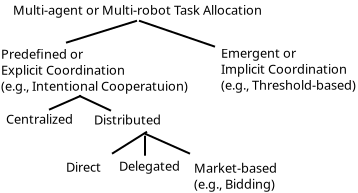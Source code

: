 <?xml version="1.0" encoding="UTF-8"?>
<dia:diagram xmlns:dia="http://www.lysator.liu.se/~alla/dia/">
  <dia:layer name="Background" visible="true" active="true">
    <dia:object type="Standard - Text" version="1" id="O0">
      <dia:attribute name="obj_pos">
        <dia:point val="6.55,0.65"/>
      </dia:attribute>
      <dia:attribute name="obj_bb">
        <dia:rectangle val="6.55,0.055;19.675,0.802"/>
      </dia:attribute>
      <dia:attribute name="text">
        <dia:composite type="text">
          <dia:attribute name="string">
            <dia:string>#Multi-agent or Multi-robot Task Allocation#</dia:string>
          </dia:attribute>
          <dia:attribute name="font">
            <dia:font family="sans" style="0" name="Helvetica"/>
          </dia:attribute>
          <dia:attribute name="height">
            <dia:real val="0.8"/>
          </dia:attribute>
          <dia:attribute name="pos">
            <dia:point val="6.55,0.65"/>
          </dia:attribute>
          <dia:attribute name="color">
            <dia:color val="#000000"/>
          </dia:attribute>
          <dia:attribute name="alignment">
            <dia:enum val="0"/>
          </dia:attribute>
        </dia:composite>
      </dia:attribute>
      <dia:attribute name="valign">
        <dia:enum val="3"/>
      </dia:attribute>
    </dia:object>
    <dia:object type="Standard - Line" version="0" id="O1">
      <dia:attribute name="obj_pos">
        <dia:point val="9.95,4.7"/>
      </dia:attribute>
      <dia:attribute name="obj_bb">
        <dia:rectangle val="8.284,4.634;10.016,5.466"/>
      </dia:attribute>
      <dia:attribute name="conn_endpoints">
        <dia:point val="9.95,4.7"/>
        <dia:point val="8.35,5.4"/>
      </dia:attribute>
      <dia:attribute name="numcp">
        <dia:int val="1"/>
      </dia:attribute>
    </dia:object>
    <dia:object type="Standard - Text" version="1" id="O2">
      <dia:attribute name="obj_pos">
        <dia:point val="6.2,6.1"/>
      </dia:attribute>
      <dia:attribute name="obj_bb">
        <dia:rectangle val="6.2,5.486;9.864,6.29"/>
      </dia:attribute>
      <dia:attribute name="text">
        <dia:composite type="text">
          <dia:attribute name="string">
            <dia:string>#Centralized#</dia:string>
          </dia:attribute>
          <dia:attribute name="font">
            <dia:font family="sans" style="0" name="Helvetica"/>
          </dia:attribute>
          <dia:attribute name="height">
            <dia:real val="0.8"/>
          </dia:attribute>
          <dia:attribute name="pos">
            <dia:point val="6.2,6.1"/>
          </dia:attribute>
          <dia:attribute name="color">
            <dia:color val="#000000"/>
          </dia:attribute>
          <dia:attribute name="alignment">
            <dia:enum val="0"/>
          </dia:attribute>
        </dia:composite>
      </dia:attribute>
      <dia:attribute name="valign">
        <dia:enum val="3"/>
      </dia:attribute>
    </dia:object>
    <dia:object type="Standard - Text" version="1" id="O3">
      <dia:attribute name="obj_pos">
        <dia:point val="10.6,6.14"/>
      </dia:attribute>
      <dia:attribute name="obj_bb">
        <dia:rectangle val="10.6,5.545;14.158,6.293"/>
      </dia:attribute>
      <dia:attribute name="text">
        <dia:composite type="text">
          <dia:attribute name="string">
            <dia:string>#Distributed#</dia:string>
          </dia:attribute>
          <dia:attribute name="font">
            <dia:font family="sans" style="0" name="Helvetica"/>
          </dia:attribute>
          <dia:attribute name="height">
            <dia:real val="0.8"/>
          </dia:attribute>
          <dia:attribute name="pos">
            <dia:point val="10.6,6.14"/>
          </dia:attribute>
          <dia:attribute name="color">
            <dia:color val="#000000"/>
          </dia:attribute>
          <dia:attribute name="alignment">
            <dia:enum val="0"/>
          </dia:attribute>
        </dia:composite>
      </dia:attribute>
      <dia:attribute name="valign">
        <dia:enum val="3"/>
      </dia:attribute>
    </dia:object>
    <dia:object type="Standard - Text" version="1" id="O4">
      <dia:attribute name="obj_pos">
        <dia:point val="5.95,2.85"/>
      </dia:attribute>
      <dia:attribute name="obj_bb">
        <dia:rectangle val="5.95,2.255;16.025,4.603"/>
      </dia:attribute>
      <dia:attribute name="text">
        <dia:composite type="text">
          <dia:attribute name="string">
            <dia:string>#Predefined or
Explicit Coordination
(e.g., Intentional Cooperatuion)#</dia:string>
          </dia:attribute>
          <dia:attribute name="font">
            <dia:font family="sans" style="0" name="Helvetica"/>
          </dia:attribute>
          <dia:attribute name="height">
            <dia:real val="0.8"/>
          </dia:attribute>
          <dia:attribute name="pos">
            <dia:point val="5.95,2.85"/>
          </dia:attribute>
          <dia:attribute name="color">
            <dia:color val="#000000"/>
          </dia:attribute>
          <dia:attribute name="alignment">
            <dia:enum val="0"/>
          </dia:attribute>
        </dia:composite>
      </dia:attribute>
      <dia:attribute name="valign">
        <dia:enum val="3"/>
      </dia:attribute>
    </dia:object>
    <dia:object type="Standard - Text" version="1" id="O5">
      <dia:attribute name="obj_pos">
        <dia:point val="16.95,2.8"/>
      </dia:attribute>
      <dia:attribute name="obj_bb">
        <dia:rectangle val="16.95,2.205;24.38,4.553"/>
      </dia:attribute>
      <dia:attribute name="text">
        <dia:composite type="text">
          <dia:attribute name="string">
            <dia:string>#Emergent or 
Implicit Coordination
(e.g., Threshold-based)#</dia:string>
          </dia:attribute>
          <dia:attribute name="font">
            <dia:font family="sans" style="0" name="Helvetica"/>
          </dia:attribute>
          <dia:attribute name="height">
            <dia:real val="0.8"/>
          </dia:attribute>
          <dia:attribute name="pos">
            <dia:point val="16.95,2.8"/>
          </dia:attribute>
          <dia:attribute name="color">
            <dia:color val="#000000"/>
          </dia:attribute>
          <dia:attribute name="alignment">
            <dia:enum val="0"/>
          </dia:attribute>
        </dia:composite>
      </dia:attribute>
      <dia:attribute name="valign">
        <dia:enum val="3"/>
      </dia:attribute>
    </dia:object>
    <dia:object type="Standard - Line" version="0" id="O6">
      <dia:attribute name="obj_pos">
        <dia:point val="9.85,4.7"/>
      </dia:attribute>
      <dia:attribute name="obj_bb">
        <dia:rectangle val="9.784,4.634;11.517,5.516"/>
      </dia:attribute>
      <dia:attribute name="conn_endpoints">
        <dia:point val="9.85,4.7"/>
        <dia:point val="11.45,5.45"/>
      </dia:attribute>
      <dia:attribute name="numcp">
        <dia:int val="1"/>
      </dia:attribute>
    </dia:object>
    <dia:object type="Standard - Line" version="0" id="O7">
      <dia:attribute name="obj_pos">
        <dia:point val="13.25,6.5"/>
      </dia:attribute>
      <dia:attribute name="obj_bb">
        <dia:rectangle val="11.431,6.431;13.319,7.669"/>
      </dia:attribute>
      <dia:attribute name="conn_endpoints">
        <dia:point val="13.25,6.5"/>
        <dia:point val="11.5,7.6"/>
      </dia:attribute>
      <dia:attribute name="numcp">
        <dia:int val="1"/>
      </dia:attribute>
    </dia:object>
    <dia:object type="Standard - Line" version="0" id="O8">
      <dia:attribute name="obj_pos">
        <dia:point val="13.15,6.6"/>
      </dia:attribute>
      <dia:attribute name="obj_bb">
        <dia:rectangle val="13.084,6.534;15.466,7.666"/>
      </dia:attribute>
      <dia:attribute name="conn_endpoints">
        <dia:point val="13.15,6.6"/>
        <dia:point val="15.4,7.6"/>
      </dia:attribute>
      <dia:attribute name="numcp">
        <dia:int val="1"/>
      </dia:attribute>
    </dia:object>
    <dia:object type="Standard - Line" version="0" id="O9">
      <dia:attribute name="obj_pos">
        <dia:point val="13.15,6.7"/>
      </dia:attribute>
      <dia:attribute name="obj_bb">
        <dia:rectangle val="13.1,6.65;13.2,7.75"/>
      </dia:attribute>
      <dia:attribute name="conn_endpoints">
        <dia:point val="13.15,6.7"/>
        <dia:point val="13.15,7.7"/>
      </dia:attribute>
      <dia:attribute name="numcp">
        <dia:int val="1"/>
      </dia:attribute>
    </dia:object>
    <dia:object type="Standard - Text" version="1" id="O10">
      <dia:attribute name="obj_pos">
        <dia:point val="9.2,8.5"/>
      </dia:attribute>
      <dia:attribute name="obj_bb">
        <dia:rectangle val="9.2,7.905;11.115,8.652"/>
      </dia:attribute>
      <dia:attribute name="text">
        <dia:composite type="text">
          <dia:attribute name="string">
            <dia:string>#Direct#</dia:string>
          </dia:attribute>
          <dia:attribute name="font">
            <dia:font family="sans" style="0" name="Helvetica"/>
          </dia:attribute>
          <dia:attribute name="height">
            <dia:real val="0.8"/>
          </dia:attribute>
          <dia:attribute name="pos">
            <dia:point val="9.2,8.5"/>
          </dia:attribute>
          <dia:attribute name="color">
            <dia:color val="#000000"/>
          </dia:attribute>
          <dia:attribute name="alignment">
            <dia:enum val="0"/>
          </dia:attribute>
        </dia:composite>
      </dia:attribute>
      <dia:attribute name="valign">
        <dia:enum val="3"/>
      </dia:attribute>
    </dia:object>
    <dia:object type="Standard - Text" version="1" id="O11">
      <dia:attribute name="obj_pos">
        <dia:point val="11.85,8.45"/>
      </dia:attribute>
      <dia:attribute name="obj_bb">
        <dia:rectangle val="11.85,7.855;15.162,8.602"/>
      </dia:attribute>
      <dia:attribute name="text">
        <dia:composite type="text">
          <dia:attribute name="string">
            <dia:string>#Delegated#</dia:string>
          </dia:attribute>
          <dia:attribute name="font">
            <dia:font family="sans" style="0" name="Helvetica"/>
          </dia:attribute>
          <dia:attribute name="height">
            <dia:real val="0.8"/>
          </dia:attribute>
          <dia:attribute name="pos">
            <dia:point val="11.85,8.45"/>
          </dia:attribute>
          <dia:attribute name="color">
            <dia:color val="#000000"/>
          </dia:attribute>
          <dia:attribute name="alignment">
            <dia:enum val="0"/>
          </dia:attribute>
        </dia:composite>
      </dia:attribute>
      <dia:attribute name="valign">
        <dia:enum val="3"/>
      </dia:attribute>
    </dia:object>
    <dia:object type="Standard - Text" version="1" id="O12">
      <dia:attribute name="obj_pos">
        <dia:point val="15.6,8.55"/>
      </dia:attribute>
      <dia:attribute name="obj_bb">
        <dia:rectangle val="15.6,7.955;20.168,9.502"/>
      </dia:attribute>
      <dia:attribute name="text">
        <dia:composite type="text">
          <dia:attribute name="string">
            <dia:string>#Market-based 
(e.g., Bidding)#</dia:string>
          </dia:attribute>
          <dia:attribute name="font">
            <dia:font family="sans" style="0" name="Helvetica"/>
          </dia:attribute>
          <dia:attribute name="height">
            <dia:real val="0.8"/>
          </dia:attribute>
          <dia:attribute name="pos">
            <dia:point val="15.6,8.55"/>
          </dia:attribute>
          <dia:attribute name="color">
            <dia:color val="#000000"/>
          </dia:attribute>
          <dia:attribute name="alignment">
            <dia:enum val="0"/>
          </dia:attribute>
        </dia:composite>
      </dia:attribute>
      <dia:attribute name="valign">
        <dia:enum val="3"/>
      </dia:attribute>
    </dia:object>
    <dia:object type="Standard - Line" version="0" id="O13">
      <dia:attribute name="obj_pos">
        <dia:point val="12.75,0.95"/>
      </dia:attribute>
      <dia:attribute name="obj_bb">
        <dia:rectangle val="9.137,0.887;12.813,2.113"/>
      </dia:attribute>
      <dia:attribute name="conn_endpoints">
        <dia:point val="12.75,0.95"/>
        <dia:point val="9.2,2.05"/>
      </dia:attribute>
      <dia:attribute name="numcp">
        <dia:int val="1"/>
      </dia:attribute>
    </dia:object>
    <dia:object type="Standard - Line" version="0" id="O14">
      <dia:attribute name="obj_pos">
        <dia:point val="12.85,0.95"/>
      </dia:attribute>
      <dia:attribute name="obj_bb">
        <dia:rectangle val="12.787,0.887;16.713,2.313"/>
      </dia:attribute>
      <dia:attribute name="conn_endpoints">
        <dia:point val="12.85,0.95"/>
        <dia:point val="16.65,2.25"/>
      </dia:attribute>
      <dia:attribute name="numcp">
        <dia:int val="1"/>
      </dia:attribute>
    </dia:object>
  </dia:layer>
</dia:diagram>
